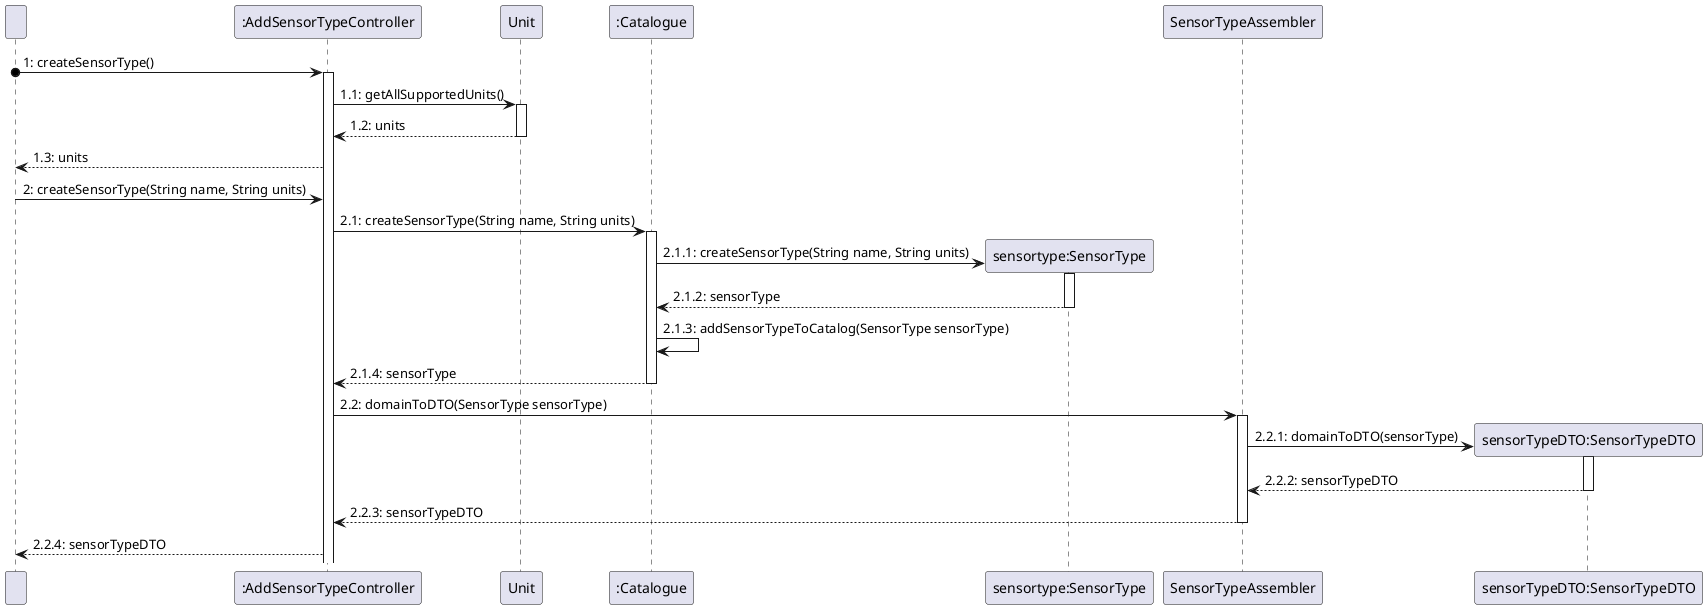 @startuml
participant "  " as User
participant ":AddSensorTypeController" as Controller
participant "Unit" as Unit
participant ":Catalogue" as Catalogue
participant "sensortype:SensorType" as SensorType
participant "SensorTypeAssembler" as SensorTypeAssembler
participant "sensorTypeDTO:SensorTypeDTO" as SensorTypeDTO

User o-> Controller: 1: createSensorType()
activate Controller
Controller -> Unit: 1.1: getAllSupportedUnits()
activate Unit
Unit --> Controller: 1.2: units
deactivate Unit
Controller --> User: 1.3: units
User -> Controller: 2: createSensorType(String name, String units)
Controller -> Catalogue: 2.1: createSensorType(String name, String units)
activate Catalogue
create SensorType
Catalogue -> SensorType: 2.1.1: createSensorType(String name, String units)
activate SensorType
SensorType --> Catalogue: 2.1.2: sensorType
deactivate SensorType
Catalogue -> Catalogue: 2.1.3: addSensorTypeToCatalog(SensorType sensorType)
Catalogue --> Controller: 2.1.4: sensorType
deactivate Catalogue
Controller -> SensorTypeAssembler: 2.2: domainToDTO(SensorType sensorType)
activate SensorTypeAssembler
create SensorTypeDTO
SensorTypeAssembler -> SensorTypeDTO: 2.2.1: domainToDTO(sensorType)
activate SensorTypeDTO
SensorTypeDTO --> SensorTypeAssembler: 2.2.2: sensorTypeDTO
deactivate SensorTypeDTO
SensorTypeAssembler --> Controller: 2.2.3: sensorTypeDTO
deactivate SensorTypeAssembler
Controller --> User: 2.2.4: sensorTypeDTO

@enduml